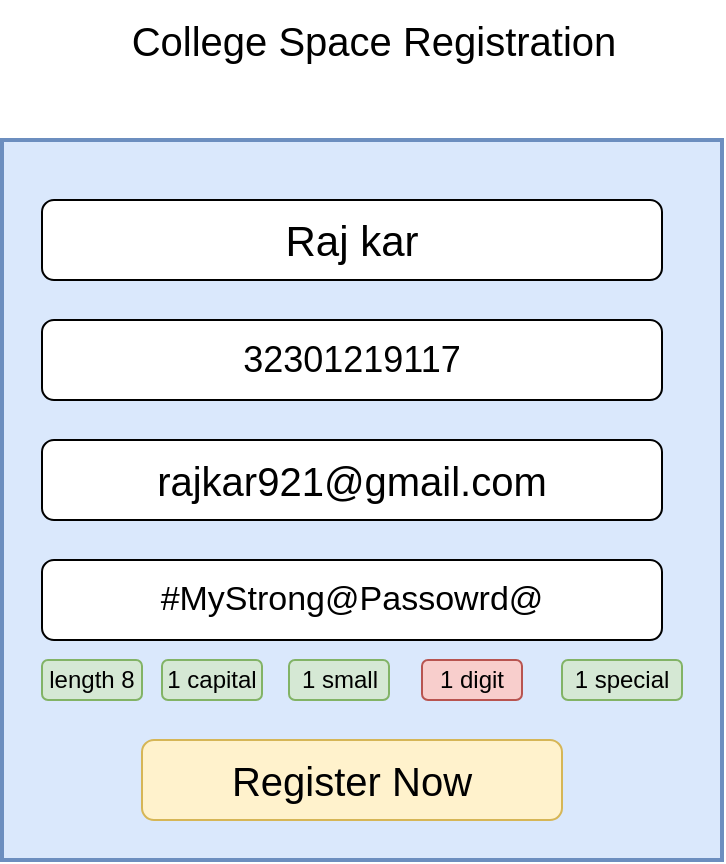 <mxfile version="15.5.4" type="github">
  <diagram id="-vFJ4cLBxipWU-TObULZ" name="Page-1">
    <mxGraphModel dx="1098" dy="591" grid="1" gridSize="10" guides="1" tooltips="1" connect="1" arrows="1" fold="1" page="1" pageScale="1" pageWidth="827" pageHeight="1169" math="0" shadow="0">
      <root>
        <mxCell id="0" />
        <mxCell id="1" parent="0" />
        <mxCell id="RgP9UIS1g2M-jDwmMlJo-3" value="" style="whiteSpace=wrap;html=1;aspect=fixed;fillColor=#dae8fc;strokeColor=#6c8ebf;strokeWidth=2;perimeterSpacing=1;glass=0;" vertex="1" parent="1">
          <mxGeometry x="234" y="110" width="360" height="360" as="geometry" />
        </mxCell>
        <mxCell id="RgP9UIS1g2M-jDwmMlJo-4" value="&lt;font style=&quot;font-size: 21px&quot;&gt;Raj kar&lt;/font&gt;" style="rounded=1;whiteSpace=wrap;html=1;" vertex="1" parent="1">
          <mxGeometry x="254" y="140" width="310" height="40" as="geometry" />
        </mxCell>
        <mxCell id="RgP9UIS1g2M-jDwmMlJo-5" value="&lt;font style=&quot;font-size: 18px&quot;&gt;32301219117&lt;/font&gt;" style="rounded=1;whiteSpace=wrap;html=1;" vertex="1" parent="1">
          <mxGeometry x="254" y="200" width="310" height="40" as="geometry" />
        </mxCell>
        <mxCell id="RgP9UIS1g2M-jDwmMlJo-6" value="&lt;span style=&quot;font-size: 17px&quot;&gt;#MyStrong@Passowrd@&lt;/span&gt;" style="rounded=1;whiteSpace=wrap;html=1;" vertex="1" parent="1">
          <mxGeometry x="254" y="320" width="310" height="40" as="geometry" />
        </mxCell>
        <mxCell id="RgP9UIS1g2M-jDwmMlJo-7" value="&lt;font style=&quot;font-size: 20px&quot;&gt;rajkar921@gmail.com&lt;/font&gt;" style="rounded=1;whiteSpace=wrap;html=1;" vertex="1" parent="1">
          <mxGeometry x="254" y="260" width="310" height="40" as="geometry" />
        </mxCell>
        <mxCell id="RgP9UIS1g2M-jDwmMlJo-8" value="length 8" style="rounded=1;whiteSpace=wrap;html=1;fillColor=#d5e8d4;strokeColor=#82b366;" vertex="1" parent="1">
          <mxGeometry x="254" y="370" width="50" height="20" as="geometry" />
        </mxCell>
        <mxCell id="RgP9UIS1g2M-jDwmMlJo-9" value="1 small" style="rounded=1;whiteSpace=wrap;html=1;fillColor=#d5e8d4;strokeColor=#82b366;" vertex="1" parent="1">
          <mxGeometry x="377.5" y="370" width="50" height="20" as="geometry" />
        </mxCell>
        <mxCell id="RgP9UIS1g2M-jDwmMlJo-10" value="1 capital" style="rounded=1;whiteSpace=wrap;html=1;fillColor=#d5e8d4;strokeColor=#82b366;" vertex="1" parent="1">
          <mxGeometry x="314" y="370" width="50" height="20" as="geometry" />
        </mxCell>
        <mxCell id="RgP9UIS1g2M-jDwmMlJo-12" value="1 digit" style="rounded=1;whiteSpace=wrap;html=1;fillColor=#f8cecc;strokeColor=#b85450;" vertex="1" parent="1">
          <mxGeometry x="444" y="370" width="50" height="20" as="geometry" />
        </mxCell>
        <mxCell id="RgP9UIS1g2M-jDwmMlJo-13" value="1 special" style="rounded=1;whiteSpace=wrap;html=1;fillColor=#d5e8d4;strokeColor=#82b366;" vertex="1" parent="1">
          <mxGeometry x="514" y="370" width="60" height="20" as="geometry" />
        </mxCell>
        <mxCell id="RgP9UIS1g2M-jDwmMlJo-18" value="Register Now" style="rounded=1;whiteSpace=wrap;html=1;fontSize=20;fillColor=#fff2cc;strokeColor=#d6b656;" vertex="1" parent="1">
          <mxGeometry x="304" y="410" width="210" height="40" as="geometry" />
        </mxCell>
        <mxCell id="RgP9UIS1g2M-jDwmMlJo-20" value="College Space Registration" style="text;html=1;strokeColor=none;fillColor=none;align=center;verticalAlign=middle;whiteSpace=wrap;rounded=0;glass=0;fontSize=20;" vertex="1" parent="1">
          <mxGeometry x="280" y="40" width="280" height="40" as="geometry" />
        </mxCell>
      </root>
    </mxGraphModel>
  </diagram>
</mxfile>
